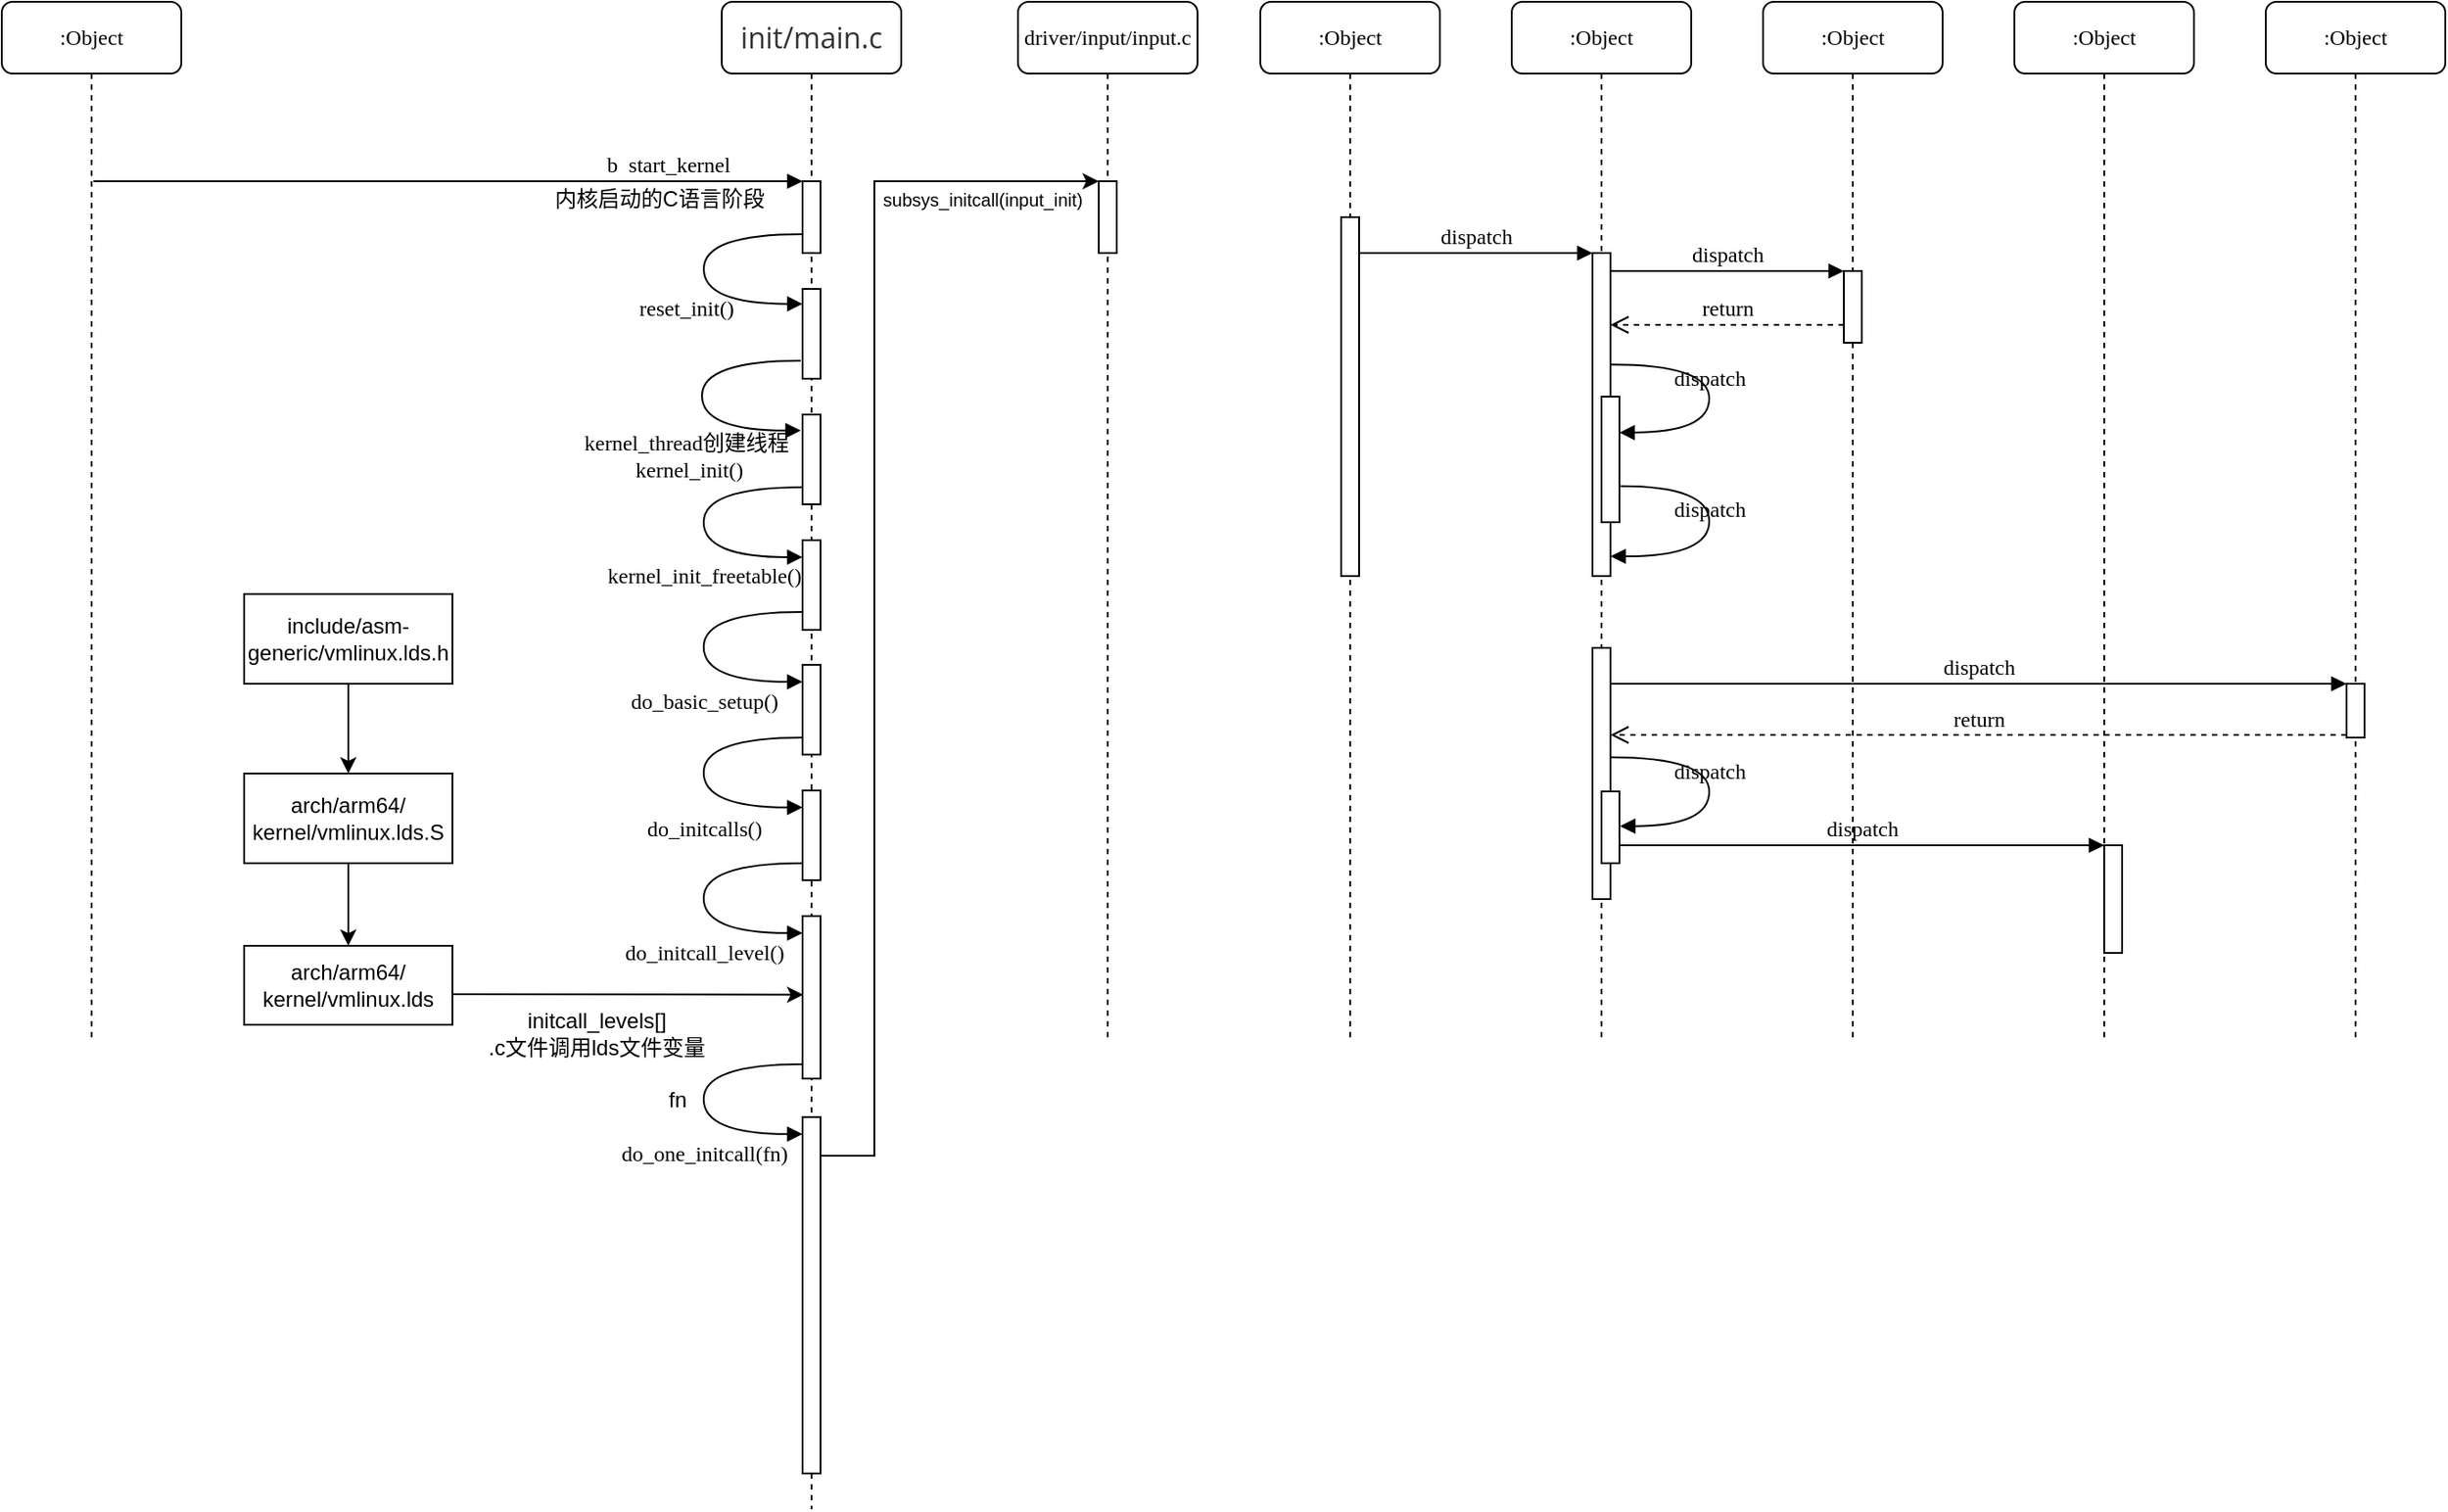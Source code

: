 <mxfile version="19.0.3" type="device" pages="2"><diagram name="内核启动" id="13e1069c-82ec-6db2-03f1-153e76fe0fe0"><mxGraphModel dx="1502" dy="635" grid="1" gridSize="10" guides="1" tooltips="1" connect="1" arrows="1" fold="1" page="0" pageScale="1" pageWidth="1100" pageHeight="850" background="none" math="0" shadow="0"><root><mxCell id="0"/><mxCell id="1" parent="0"/><mxCell id="7baba1c4bc27f4b0-2" value="driver/input/input.c" style="shape=umlLifeline;perimeter=lifelinePerimeter;whiteSpace=wrap;html=1;container=1;collapsible=0;recursiveResize=0;outlineConnect=0;rounded=1;shadow=0;comic=0;labelBackgroundColor=none;strokeWidth=1;fontFamily=Verdana;fontSize=12;align=center;" parent="1" vertex="1"><mxGeometry x="265" y="80" width="100" height="580" as="geometry"/></mxCell><mxCell id="bJNVIFhgwfr84exJfzy5-31" value="" style="html=1;points=[];perimeter=orthogonalPerimeter;rounded=0;shadow=0;comic=0;labelBackgroundColor=none;strokeWidth=1;fontFamily=Verdana;fontSize=12;align=center;" parent="7baba1c4bc27f4b0-2" vertex="1"><mxGeometry x="45" y="100" width="10" height="40" as="geometry"/></mxCell><mxCell id="7baba1c4bc27f4b0-3" value=":Object" style="shape=umlLifeline;perimeter=lifelinePerimeter;whiteSpace=wrap;html=1;container=1;collapsible=0;recursiveResize=0;outlineConnect=0;rounded=1;shadow=0;comic=0;labelBackgroundColor=none;strokeWidth=1;fontFamily=Verdana;fontSize=12;align=center;" parent="1" vertex="1"><mxGeometry x="400" y="80" width="100" height="580" as="geometry"/></mxCell><mxCell id="7baba1c4bc27f4b0-13" value="" style="html=1;points=[];perimeter=orthogonalPerimeter;rounded=0;shadow=0;comic=0;labelBackgroundColor=none;strokeWidth=1;fontFamily=Verdana;fontSize=12;align=center;" parent="7baba1c4bc27f4b0-3" vertex="1"><mxGeometry x="45" y="120" width="10" height="200" as="geometry"/></mxCell><mxCell id="7baba1c4bc27f4b0-4" value=":Object" style="shape=umlLifeline;perimeter=lifelinePerimeter;whiteSpace=wrap;html=1;container=1;collapsible=0;recursiveResize=0;outlineConnect=0;rounded=1;shadow=0;comic=0;labelBackgroundColor=none;strokeWidth=1;fontFamily=Verdana;fontSize=12;align=center;" parent="1" vertex="1"><mxGeometry x="540" y="80" width="100" height="580" as="geometry"/></mxCell><mxCell id="7baba1c4bc27f4b0-5" value=":Object" style="shape=umlLifeline;perimeter=lifelinePerimeter;whiteSpace=wrap;html=1;container=1;collapsible=0;recursiveResize=0;outlineConnect=0;rounded=1;shadow=0;comic=0;labelBackgroundColor=none;strokeWidth=1;fontFamily=Verdana;fontSize=12;align=center;" parent="1" vertex="1"><mxGeometry x="680" y="80" width="100" height="580" as="geometry"/></mxCell><mxCell id="7baba1c4bc27f4b0-6" value=":Object" style="shape=umlLifeline;perimeter=lifelinePerimeter;whiteSpace=wrap;html=1;container=1;collapsible=0;recursiveResize=0;outlineConnect=0;rounded=1;shadow=0;comic=0;labelBackgroundColor=none;strokeWidth=1;fontFamily=Verdana;fontSize=12;align=center;" parent="1" vertex="1"><mxGeometry x="820" y="80" width="100" height="580" as="geometry"/></mxCell><mxCell id="7baba1c4bc27f4b0-7" value=":Object" style="shape=umlLifeline;perimeter=lifelinePerimeter;whiteSpace=wrap;html=1;container=1;collapsible=0;recursiveResize=0;outlineConnect=0;rounded=1;shadow=0;comic=0;labelBackgroundColor=none;strokeWidth=1;fontFamily=Verdana;fontSize=12;align=center;" parent="1" vertex="1"><mxGeometry x="960" y="80" width="100" height="580" as="geometry"/></mxCell><mxCell id="7baba1c4bc27f4b0-8" value="&lt;span style=&quot;color: rgb(51, 51, 51); font-family: &amp;quot;Open Sans&amp;quot;, &amp;quot;Clear Sans&amp;quot;, &amp;quot;Helvetica Neue&amp;quot;, Helvetica, Arial, &amp;quot;Segoe UI Emoji&amp;quot;, sans-serif; font-size: 16px; orphans: 4; text-align: start; background-color: rgb(255, 255, 255);&quot;&gt;init/main.c&lt;/span&gt;" style="shape=umlLifeline;perimeter=lifelinePerimeter;whiteSpace=wrap;html=1;container=1;collapsible=0;recursiveResize=0;outlineConnect=0;rounded=1;shadow=0;comic=0;labelBackgroundColor=none;strokeWidth=1;fontFamily=Verdana;fontSize=12;align=center;" parent="1" vertex="1"><mxGeometry x="100" y="80" width="100" height="840" as="geometry"/></mxCell><mxCell id="7baba1c4bc27f4b0-9" value="" style="html=1;points=[];perimeter=orthogonalPerimeter;rounded=0;shadow=0;comic=0;labelBackgroundColor=none;strokeWidth=1;fontFamily=Verdana;fontSize=12;align=center;" parent="7baba1c4bc27f4b0-8" vertex="1"><mxGeometry x="45" y="100" width="10" height="40" as="geometry"/></mxCell><mxCell id="rkXHED0kFeI_t4l1x_Gv-2" value="" style="html=1;points=[];perimeter=orthogonalPerimeter;rounded=0;shadow=0;comic=0;labelBackgroundColor=none;strokeWidth=1;fontFamily=Verdana;fontSize=12;align=center;" parent="7baba1c4bc27f4b0-8" vertex="1"><mxGeometry x="45" y="160" width="10" height="50" as="geometry"/></mxCell><mxCell id="rkXHED0kFeI_t4l1x_Gv-3" value="reset_init()" style="html=1;verticalAlign=bottom;endArrow=block;labelBackgroundColor=none;fontFamily=Verdana;fontSize=12;elbow=vertical;edgeStyle=orthogonalEdgeStyle;curved=1;entryX=1;entryY=0.286;entryPerimeter=0;exitX=0;exitY=0.736;exitPerimeter=0;exitDx=0;exitDy=0;" parent="7baba1c4bc27f4b0-8" source="7baba1c4bc27f4b0-9" edge="1"><mxGeometry x="0.261" y="-15" relative="1" as="geometry"><mxPoint x="40.003" y="130.0" as="sourcePoint"/><mxPoint x="45.003" y="168.333" as="targetPoint"/><Array as="points"><mxPoint x="-10" y="129"/><mxPoint x="-10" y="168"/></Array><mxPoint x="-10" y="-3" as="offset"/></mxGeometry></mxCell><mxCell id="rkXHED0kFeI_t4l1x_Gv-4" value="" style="html=1;points=[];perimeter=orthogonalPerimeter;rounded=0;shadow=0;comic=0;labelBackgroundColor=none;strokeWidth=1;fontFamily=Verdana;fontSize=12;align=center;" parent="7baba1c4bc27f4b0-8" vertex="1"><mxGeometry x="45" y="230" width="10" height="50" as="geometry"/></mxCell><mxCell id="rkXHED0kFeI_t4l1x_Gv-5" value="kernel_thread创建线程&lt;br&gt;&amp;nbsp;kernel_init()" style="html=1;verticalAlign=bottom;endArrow=block;labelBackgroundColor=none;fontFamily=Verdana;fontSize=12;elbow=vertical;edgeStyle=orthogonalEdgeStyle;curved=1;entryX=1;entryY=0.286;entryPerimeter=0;exitX=0;exitY=0.736;exitPerimeter=0;exitDx=0;exitDy=0;" parent="7baba1c4bc27f4b0-8" edge="1"><mxGeometry x="0.261" y="-32" relative="1" as="geometry"><mxPoint x="44" y="200.01" as="sourcePoint"/><mxPoint x="44.003" y="238.903" as="targetPoint"/><Array as="points"><mxPoint x="-11" y="199.57"/><mxPoint x="-11" y="238.57"/></Array><mxPoint x="-9" y="-1" as="offset"/></mxGeometry></mxCell><mxCell id="bJNVIFhgwfr84exJfzy5-2" value="" style="html=1;points=[];perimeter=orthogonalPerimeter;rounded=0;shadow=0;comic=0;labelBackgroundColor=none;strokeWidth=1;fontFamily=Verdana;fontSize=12;align=center;" parent="7baba1c4bc27f4b0-8" vertex="1"><mxGeometry x="45" y="300" width="10" height="50" as="geometry"/></mxCell><mxCell id="bJNVIFhgwfr84exJfzy5-4" value="" style="html=1;points=[];perimeter=orthogonalPerimeter;rounded=0;shadow=0;comic=0;labelBackgroundColor=none;strokeWidth=1;fontFamily=Verdana;fontSize=12;align=center;" parent="7baba1c4bc27f4b0-8" vertex="1"><mxGeometry x="45" y="369.44" width="10" height="50" as="geometry"/></mxCell><mxCell id="bJNVIFhgwfr84exJfzy5-5" value="do_basic_setup()" style="html=1;verticalAlign=bottom;endArrow=block;labelBackgroundColor=none;fontFamily=Verdana;fontSize=12;elbow=vertical;edgeStyle=orthogonalEdgeStyle;curved=1;entryX=1;entryY=0.286;entryPerimeter=0;exitX=0;exitY=0.736;exitPerimeter=0;exitDx=0;exitDy=0;" parent="7baba1c4bc27f4b0-8" edge="1"><mxGeometry x="0.261" y="-20" relative="1" as="geometry"><mxPoint x="44.97" y="340.0" as="sourcePoint"/><mxPoint x="44.973" y="378.893" as="targetPoint"/><Array as="points"><mxPoint x="-10.03" y="339.56"/><mxPoint x="-10.03" y="378.56"/></Array><mxPoint as="offset"/></mxGeometry></mxCell><mxCell id="bJNVIFhgwfr84exJfzy5-6" value="" style="html=1;points=[];perimeter=orthogonalPerimeter;rounded=0;shadow=0;comic=0;labelBackgroundColor=none;strokeWidth=1;fontFamily=Verdana;fontSize=12;align=center;" parent="7baba1c4bc27f4b0-8" vertex="1"><mxGeometry x="45" y="439.44" width="10" height="50" as="geometry"/></mxCell><mxCell id="bJNVIFhgwfr84exJfzy5-7" value="do_initcalls()" style="html=1;verticalAlign=bottom;endArrow=block;labelBackgroundColor=none;fontFamily=Verdana;fontSize=12;elbow=vertical;edgeStyle=orthogonalEdgeStyle;curved=1;entryX=1;entryY=0.286;entryPerimeter=0;exitX=0;exitY=0.736;exitPerimeter=0;exitDx=0;exitDy=0;" parent="7baba1c4bc27f4b0-8" edge="1"><mxGeometry x="0.261" y="-21" relative="1" as="geometry"><mxPoint x="44.97" y="410.0" as="sourcePoint"/><mxPoint x="44.973" y="448.893" as="targetPoint"/><Array as="points"><mxPoint x="-10.03" y="409.56"/><mxPoint x="-10.03" y="448.56"/></Array><mxPoint as="offset"/></mxGeometry></mxCell><mxCell id="bJNVIFhgwfr84exJfzy5-8" value="" style="html=1;points=[];perimeter=orthogonalPerimeter;rounded=0;shadow=0;comic=0;labelBackgroundColor=none;strokeWidth=1;fontFamily=Verdana;fontSize=12;align=center;" parent="7baba1c4bc27f4b0-8" vertex="1"><mxGeometry x="45" y="509.44" width="10" height="90.56" as="geometry"/></mxCell><mxCell id="bJNVIFhgwfr84exJfzy5-9" value="do_initcall_level()" style="html=1;verticalAlign=bottom;endArrow=block;labelBackgroundColor=none;fontFamily=Verdana;fontSize=12;elbow=vertical;edgeStyle=orthogonalEdgeStyle;curved=1;entryX=1;entryY=0.286;entryPerimeter=0;exitX=0;exitY=0.736;exitPerimeter=0;exitDx=0;exitDy=0;" parent="7baba1c4bc27f4b0-8" edge="1"><mxGeometry x="0.261" y="-20" relative="1" as="geometry"><mxPoint x="44.97" y="480.0" as="sourcePoint"/><mxPoint x="44.973" y="518.893" as="targetPoint"/><Array as="points"><mxPoint x="-10.03" y="479.56"/><mxPoint x="-10.03" y="518.56"/></Array><mxPoint as="offset"/></mxGeometry></mxCell><mxCell id="bJNVIFhgwfr84exJfzy5-10" value="" style="html=1;points=[];perimeter=orthogonalPerimeter;rounded=0;shadow=0;comic=0;labelBackgroundColor=none;strokeWidth=1;fontFamily=Verdana;fontSize=12;align=center;" parent="7baba1c4bc27f4b0-8" vertex="1"><mxGeometry x="45" y="621.44" width="10" height="198.56" as="geometry"/></mxCell><mxCell id="bJNVIFhgwfr84exJfzy5-11" value="do_one_initcall(fn)" style="html=1;verticalAlign=bottom;endArrow=block;labelBackgroundColor=none;fontFamily=Verdana;fontSize=12;elbow=vertical;edgeStyle=orthogonalEdgeStyle;curved=1;entryX=1;entryY=0.286;entryPerimeter=0;exitX=0;exitY=0.736;exitPerimeter=0;exitDx=0;exitDy=0;" parent="7baba1c4bc27f4b0-8" edge="1"><mxGeometry x="0.261" y="-20" relative="1" as="geometry"><mxPoint x="44.97" y="592.0" as="sourcePoint"/><mxPoint x="44.973" y="630.893" as="targetPoint"/><Array as="points"><mxPoint x="-10.03" y="591.56"/><mxPoint x="-10.03" y="630.56"/></Array><mxPoint as="offset"/></mxGeometry></mxCell><mxCell id="bJNVIFhgwfr84exJfzy5-30" value="" style="endArrow=classic;html=1;rounded=0;" parent="7baba1c4bc27f4b0-8" edge="1"><mxGeometry width="50" height="50" relative="1" as="geometry"><mxPoint x="55" y="643" as="sourcePoint"/><mxPoint x="210" y="100" as="targetPoint"/><Array as="points"><mxPoint x="85" y="643"/><mxPoint x="85" y="100"/></Array></mxGeometry></mxCell><mxCell id="7baba1c4bc27f4b0-16" value="" style="html=1;points=[];perimeter=orthogonalPerimeter;rounded=0;shadow=0;comic=0;labelBackgroundColor=none;strokeWidth=1;fontFamily=Verdana;fontSize=12;align=center;" parent="1" vertex="1"><mxGeometry x="585" y="220" width="10" height="180" as="geometry"/></mxCell><mxCell id="7baba1c4bc27f4b0-17" value="dispatch" style="html=1;verticalAlign=bottom;endArrow=block;labelBackgroundColor=none;fontFamily=Verdana;fontSize=12;edgeStyle=elbowEdgeStyle;elbow=vertical;" parent="1" source="7baba1c4bc27f4b0-13" target="7baba1c4bc27f4b0-16" edge="1"><mxGeometry relative="1" as="geometry"><mxPoint x="510" y="220" as="sourcePoint"/><Array as="points"><mxPoint x="460" y="220"/></Array></mxGeometry></mxCell><mxCell id="7baba1c4bc27f4b0-19" value="" style="html=1;points=[];perimeter=orthogonalPerimeter;rounded=0;shadow=0;comic=0;labelBackgroundColor=none;strokeWidth=1;fontFamily=Verdana;fontSize=12;align=center;" parent="1" vertex="1"><mxGeometry x="725" y="230" width="10" height="40" as="geometry"/></mxCell><mxCell id="7baba1c4bc27f4b0-20" value="dispatch" style="html=1;verticalAlign=bottom;endArrow=block;entryX=0;entryY=0;labelBackgroundColor=none;fontFamily=Verdana;fontSize=12;edgeStyle=elbowEdgeStyle;elbow=vertical;" parent="1" source="7baba1c4bc27f4b0-16" target="7baba1c4bc27f4b0-19" edge="1"><mxGeometry relative="1" as="geometry"><mxPoint x="650" y="230" as="sourcePoint"/></mxGeometry></mxCell><mxCell id="7baba1c4bc27f4b0-21" value="return" style="html=1;verticalAlign=bottom;endArrow=open;dashed=1;endSize=8;labelBackgroundColor=none;fontFamily=Verdana;fontSize=12;edgeStyle=elbowEdgeStyle;elbow=vertical;" parent="1" source="7baba1c4bc27f4b0-19" target="7baba1c4bc27f4b0-16" edge="1"><mxGeometry relative="1" as="geometry"><mxPoint x="650" y="306" as="targetPoint"/><Array as="points"><mxPoint x="670" y="260"/><mxPoint x="700" y="260"/></Array></mxGeometry></mxCell><mxCell id="7baba1c4bc27f4b0-22" value="" style="html=1;points=[];perimeter=orthogonalPerimeter;rounded=0;shadow=0;comic=0;labelBackgroundColor=none;strokeWidth=1;fontFamily=Verdana;fontSize=12;align=center;" parent="1" vertex="1"><mxGeometry x="585" y="440" width="10" height="140" as="geometry"/></mxCell><mxCell id="7baba1c4bc27f4b0-25" value="" style="html=1;points=[];perimeter=orthogonalPerimeter;rounded=0;shadow=0;comic=0;labelBackgroundColor=none;strokeColor=#000000;strokeWidth=1;fillColor=#FFFFFF;fontFamily=Verdana;fontSize=12;fontColor=#000000;align=center;" parent="1" vertex="1"><mxGeometry x="1005" y="460" width="10" height="30" as="geometry"/></mxCell><mxCell id="7baba1c4bc27f4b0-26" value="dispatch" style="html=1;verticalAlign=bottom;endArrow=block;entryX=0;entryY=0;labelBackgroundColor=none;fontFamily=Verdana;fontSize=12;" parent="1" source="7baba1c4bc27f4b0-22" target="7baba1c4bc27f4b0-25" edge="1"><mxGeometry relative="1" as="geometry"><mxPoint x="930" y="340" as="sourcePoint"/></mxGeometry></mxCell><mxCell id="7baba1c4bc27f4b0-27" value="return" style="html=1;verticalAlign=bottom;endArrow=open;dashed=1;endSize=8;exitX=0;exitY=0.95;labelBackgroundColor=none;fontFamily=Verdana;fontSize=12;" parent="1" source="7baba1c4bc27f4b0-25" target="7baba1c4bc27f4b0-22" edge="1"><mxGeometry relative="1" as="geometry"><mxPoint x="930" y="416" as="targetPoint"/></mxGeometry></mxCell><mxCell id="7baba1c4bc27f4b0-28" value="" style="html=1;points=[];perimeter=orthogonalPerimeter;rounded=0;shadow=0;comic=0;labelBackgroundColor=none;strokeWidth=1;fontFamily=Verdana;fontSize=12;align=center;" parent="1" vertex="1"><mxGeometry x="870" y="550" width="10" height="60" as="geometry"/></mxCell><mxCell id="7baba1c4bc27f4b0-29" value="dispatch" style="html=1;verticalAlign=bottom;endArrow=block;entryX=0;entryY=0;labelBackgroundColor=none;fontFamily=Verdana;fontSize=12;edgeStyle=elbowEdgeStyle;elbow=vertical;" parent="1" source="7baba1c4bc27f4b0-37" target="7baba1c4bc27f4b0-28" edge="1"><mxGeometry relative="1" as="geometry"><mxPoint x="800" y="550" as="sourcePoint"/></mxGeometry></mxCell><mxCell id="7baba1c4bc27f4b0-34" value="" style="html=1;points=[];perimeter=orthogonalPerimeter;rounded=0;shadow=0;comic=0;labelBackgroundColor=none;strokeWidth=1;fontFamily=Verdana;fontSize=12;align=center;" parent="1" vertex="1"><mxGeometry x="590" y="300" width="10" height="70" as="geometry"/></mxCell><mxCell id="7baba1c4bc27f4b0-35" value="dispatch" style="html=1;verticalAlign=bottom;endArrow=block;labelBackgroundColor=none;fontFamily=Verdana;fontSize=12;elbow=vertical;edgeStyle=orthogonalEdgeStyle;curved=1;entryX=1;entryY=0.286;entryPerimeter=0;exitX=1.038;exitY=0.345;exitPerimeter=0;" parent="1" source="7baba1c4bc27f4b0-16" target="7baba1c4bc27f4b0-34" edge="1"><mxGeometry relative="1" as="geometry"><mxPoint x="465" y="230" as="sourcePoint"/><mxPoint x="595" y="230" as="targetPoint"/><Array as="points"><mxPoint x="650" y="282"/><mxPoint x="650" y="320"/></Array></mxGeometry></mxCell><mxCell id="7baba1c4bc27f4b0-36" value="dispatch" style="html=1;verticalAlign=bottom;endArrow=block;labelBackgroundColor=none;fontFamily=Verdana;fontSize=12;elbow=vertical;edgeStyle=orthogonalEdgeStyle;curved=1;exitX=1.066;exitY=0.713;exitPerimeter=0;" parent="1" source="7baba1c4bc27f4b0-34" edge="1"><mxGeometry relative="1" as="geometry"><mxPoint x="610.333" y="350" as="sourcePoint"/><mxPoint x="595" y="389" as="targetPoint"/><Array as="points"><mxPoint x="650" y="350"/><mxPoint x="650" y="389"/></Array></mxGeometry></mxCell><mxCell id="7baba1c4bc27f4b0-37" value="" style="html=1;points=[];perimeter=orthogonalPerimeter;rounded=0;shadow=0;comic=0;labelBackgroundColor=none;strokeWidth=1;fontFamily=Verdana;fontSize=12;align=center;" parent="1" vertex="1"><mxGeometry x="590" y="520" width="10" height="40" as="geometry"/></mxCell><mxCell id="7baba1c4bc27f4b0-39" value="dispatch" style="html=1;verticalAlign=bottom;endArrow=block;labelBackgroundColor=none;fontFamily=Verdana;fontSize=12;elbow=vertical;edgeStyle=orthogonalEdgeStyle;curved=1;entryX=1;entryY=0.286;entryPerimeter=0;exitX=1.038;exitY=0.345;exitPerimeter=0;" parent="1" edge="1"><mxGeometry relative="1" as="geometry"><mxPoint x="595.333" y="501" as="sourcePoint"/><mxPoint x="600.333" y="539.333" as="targetPoint"/><Array as="points"><mxPoint x="650" y="501"/><mxPoint x="650" y="539"/></Array></mxGeometry></mxCell><mxCell id="rkXHED0kFeI_t4l1x_Gv-1" value="b&amp;nbsp; start_kernel" style="html=1;verticalAlign=bottom;endArrow=block;entryX=0;entryY=0;labelBackgroundColor=none;fontFamily=Verdana;fontSize=12;edgeStyle=elbowEdgeStyle;elbow=vertical;" parent="1" edge="1"><mxGeometry x="0.62" relative="1" as="geometry"><mxPoint x="-250" y="180" as="sourcePoint"/><mxPoint x="145" y="180" as="targetPoint"/><mxPoint as="offset"/></mxGeometry></mxCell><mxCell id="bJNVIFhgwfr84exJfzy5-3" value="kernel_init_freetable()" style="html=1;verticalAlign=bottom;endArrow=block;labelBackgroundColor=none;fontFamily=Verdana;fontSize=12;elbow=vertical;edgeStyle=orthogonalEdgeStyle;curved=1;entryX=1;entryY=0.286;entryPerimeter=0;exitX=0;exitY=0.736;exitPerimeter=0;exitDx=0;exitDy=0;" parent="1" edge="1"><mxGeometry x="0.261" y="-20" relative="1" as="geometry"><mxPoint x="144.97" y="350.56" as="sourcePoint"/><mxPoint x="144.973" y="389.453" as="targetPoint"/><Array as="points"><mxPoint x="89.97" y="350.12"/><mxPoint x="89.97" y="389.12"/></Array><mxPoint as="offset"/></mxGeometry></mxCell><mxCell id="bJNVIFhgwfr84exJfzy5-12" value="arch/arm64/&lt;br&gt;kernel/vmlinux.lds" style="rounded=0;whiteSpace=wrap;html=1;" parent="1" vertex="1"><mxGeometry x="-166" y="606" width="116" height="44" as="geometry"/></mxCell><mxCell id="bJNVIFhgwfr84exJfzy5-13" value="arch/arm64/&lt;br&gt;kernel/vmlinux.lds.S" style="whiteSpace=wrap;html=1;" parent="1" vertex="1"><mxGeometry x="-166" y="510" width="116" height="50" as="geometry"/></mxCell><mxCell id="bJNVIFhgwfr84exJfzy5-17" value="include/asm-generic/vmlinux.lds.h" style="whiteSpace=wrap;html=1;" parent="1" vertex="1"><mxGeometry x="-166" y="410" width="116" height="50" as="geometry"/></mxCell><mxCell id="bJNVIFhgwfr84exJfzy5-18" value="" style="endArrow=classic;html=1;rounded=0;exitX=0.5;exitY=1;exitDx=0;exitDy=0;" parent="1" source="bJNVIFhgwfr84exJfzy5-17" target="bJNVIFhgwfr84exJfzy5-13" edge="1"><mxGeometry width="50" height="50" relative="1" as="geometry"><mxPoint x="-26" y="560" as="sourcePoint"/><mxPoint x="-26" y="600" as="targetPoint"/></mxGeometry></mxCell><mxCell id="bJNVIFhgwfr84exJfzy5-20" value="" style="endArrow=classic;html=1;rounded=0;exitX=0.5;exitY=1;exitDx=0;exitDy=0;entryX=0.5;entryY=0;entryDx=0;entryDy=0;" parent="1" source="bJNVIFhgwfr84exJfzy5-13" target="bJNVIFhgwfr84exJfzy5-12" edge="1"><mxGeometry width="50" height="50" relative="1" as="geometry"><mxPoint x="-127" y="566" as="sourcePoint"/><mxPoint x="-127" y="606" as="targetPoint"/></mxGeometry></mxCell><mxCell id="bJNVIFhgwfr84exJfzy5-21" value="fn" style="text;html=1;align=center;verticalAlign=middle;resizable=0;points=[];autosize=1;strokeColor=none;fillColor=none;" parent="1" vertex="1"><mxGeometry x="60" y="682" width="30" height="20" as="geometry"/></mxCell><mxCell id="bJNVIFhgwfr84exJfzy5-22" value="" style="endArrow=classic;html=1;rounded=0;entryX=0.038;entryY=0.484;entryDx=0;entryDy=0;entryPerimeter=0;" parent="1" target="bJNVIFhgwfr84exJfzy5-8" edge="1"><mxGeometry width="50" height="50" relative="1" as="geometry"><mxPoint x="-50" y="633" as="sourcePoint"/><mxPoint x="140" y="633" as="targetPoint"/></mxGeometry></mxCell><mxCell id="bJNVIFhgwfr84exJfzy5-24" value="initcall_levels[]&lt;br&gt;.c文件调用lds文件变量" style="text;html=1;align=center;verticalAlign=middle;resizable=0;points=[];autosize=1;strokeColor=none;fillColor=none;" parent="1" vertex="1"><mxGeometry x="-40" y="640" width="140" height="30" as="geometry"/></mxCell><mxCell id="bJNVIFhgwfr84exJfzy5-27" value="内核启动的C语言阶段" style="text;html=1;align=center;verticalAlign=middle;resizable=0;points=[];autosize=1;strokeColor=none;fillColor=none;" parent="1" vertex="1"><mxGeometry y="180" width="130" height="20" as="geometry"/></mxCell><mxCell id="bJNVIFhgwfr84exJfzy5-29" value=":Object" style="shape=umlLifeline;perimeter=lifelinePerimeter;whiteSpace=wrap;html=1;container=1;collapsible=0;recursiveResize=0;outlineConnect=0;rounded=1;shadow=0;comic=0;labelBackgroundColor=none;strokeWidth=1;fontFamily=Verdana;fontSize=12;align=center;" parent="1" vertex="1"><mxGeometry x="-301" y="80" width="100" height="580" as="geometry"/></mxCell><mxCell id="bJNVIFhgwfr84exJfzy5-32" value="&lt;font style=&quot;font-size: 10px;&quot;&gt;subsys_initcall(input_init)&lt;/font&gt;" style="text;html=1;align=center;verticalAlign=middle;resizable=0;points=[];autosize=1;strokeColor=none;fillColor=none;" parent="1" vertex="1"><mxGeometry x="180" y="180" width="130" height="20" as="geometry"/></mxCell></root></mxGraphModel></diagram><diagram id="CnvqOEjP0ZBFmMocd8yL" name="第 2 页"><mxGraphModel dx="1231" dy="755" grid="1" gridSize="10" guides="1" tooltips="1" connect="1" arrows="1" fold="1" page="0" pageScale="1" pageWidth="827" pageHeight="1169" math="0" shadow="0"><root><mxCell id="0"/><mxCell id="1" parent="0"/><mxCell id="ZQ58sr0e3sUbERaWF9wM-36" value="" style="rounded=0;whiteSpace=wrap;html=1;" vertex="1" parent="1"><mxGeometry x="80" y="-10" width="310" height="110" as="geometry"/></mxCell><mxCell id="ZQ58sr0e3sUbERaWF9wM-1" value="xxx_initcall()" style="swimlane;fontStyle=0;childLayout=stackLayout;horizontal=1;startSize=30;horizontalStack=0;resizeParent=1;resizeParentMax=0;resizeLast=0;collapsible=1;marginBottom=0;" vertex="1" parent="1"><mxGeometry x="90" width="140" height="60" as="geometry"/></mxCell><mxCell id="ZQ58sr0e3sUbERaWF9wM-2" value="include/linux/init.h" style="text;strokeColor=none;fillColor=none;align=left;verticalAlign=middle;spacingLeft=4;spacingRight=4;overflow=hidden;points=[[0,0.5],[1,0.5]];portConstraint=eastwest;rotatable=0;" vertex="1" parent="ZQ58sr0e3sUbERaWF9wM-1"><mxGeometry y="30" width="140" height="30" as="geometry"/></mxCell><mxCell id="ZQ58sr0e3sUbERaWF9wM-28" value="kernel" style="swimlane;fontStyle=0;childLayout=stackLayout;horizontal=1;startSize=30;horizontalStack=0;resizeParent=1;resizeParentMax=0;resizeLast=0;collapsible=1;marginBottom=0;" vertex="1" parent="1"><mxGeometry x="-190" y="100" width="140" height="120" as="geometry"/></mxCell><mxCell id="ZQ58sr0e3sUbERaWF9wM-29" value="initcall机制、lds机制" style="text;strokeColor=none;fillColor=none;align=left;verticalAlign=middle;spacingLeft=4;spacingRight=4;overflow=hidden;points=[[0,0.5],[1,0.5]];portConstraint=eastwest;rotatable=0;" vertex="1" parent="ZQ58sr0e3sUbERaWF9wM-28"><mxGeometry y="30" width="140" height="30" as="geometry"/></mxCell><mxCell id="ZQ58sr0e3sUbERaWF9wM-30" value="input机制" style="text;strokeColor=none;fillColor=none;align=left;verticalAlign=middle;spacingLeft=4;spacingRight=4;overflow=hidden;points=[[0,0.5],[1,0.5]];portConstraint=eastwest;rotatable=0;" vertex="1" parent="ZQ58sr0e3sUbERaWF9wM-28"><mxGeometry y="60" width="140" height="30" as="geometry"/></mxCell><mxCell id="ZQ58sr0e3sUbERaWF9wM-31" value="Item 3" style="text;strokeColor=none;fillColor=none;align=left;verticalAlign=middle;spacingLeft=4;spacingRight=4;overflow=hidden;points=[[0,0.5],[1,0.5]];portConstraint=eastwest;rotatable=0;" vertex="1" parent="ZQ58sr0e3sUbERaWF9wM-28"><mxGeometry y="90" width="140" height="30" as="geometry"/></mxCell><mxCell id="ZQ58sr0e3sUbERaWF9wM-13" value="module_init()" style="swimlane;fontStyle=0;childLayout=stackLayout;horizontal=1;startSize=30;horizontalStack=0;resizeParent=1;resizeParentMax=0;resizeLast=0;collapsible=1;marginBottom=0;" vertex="1" parent="1"><mxGeometry x="240" width="140" height="90" as="geometry"/></mxCell><mxCell id="ZQ58sr0e3sUbERaWF9wM-14" value="include/linux/module.h" style="text;strokeColor=none;fillColor=none;align=left;verticalAlign=middle;spacingLeft=4;spacingRight=4;overflow=hidden;points=[[0,0.5],[1,0.5]];portConstraint=eastwest;rotatable=0;" vertex="1" parent="ZQ58sr0e3sUbERaWF9wM-13"><mxGeometry y="30" width="140" height="30" as="geometry"/></mxCell><mxCell id="ZQ58sr0e3sUbERaWF9wM-20" value="module_init是&#10;device_initcall 6" style="text;strokeColor=none;fillColor=none;align=left;verticalAlign=middle;spacingLeft=4;spacingRight=4;overflow=hidden;points=[[0,0.5],[1,0.5]];portConstraint=eastwest;rotatable=0;" vertex="1" parent="ZQ58sr0e3sUbERaWF9wM-13"><mxGeometry y="60" width="140" height="30" as="geometry"/></mxCell><mxCell id="ZQ58sr0e3sUbERaWF9wM-33" value="" style="endArrow=classic;html=1;rounded=0;entryX=0;entryY=0.455;entryDx=0;entryDy=0;entryPerimeter=0;" edge="1" parent="1" target="ZQ58sr0e3sUbERaWF9wM-36"><mxGeometry width="50" height="50" relative="1" as="geometry"><mxPoint x="-50" y="145" as="sourcePoint"/><mxPoint x="70" y="145" as="targetPoint"/><Array as="points"><mxPoint x="40" y="145"/><mxPoint x="40" y="40"/></Array></mxGeometry></mxCell><mxCell id="ZQ58sr0e3sUbERaWF9wM-37" value="" style="rounded=0;whiteSpace=wrap;html=1;" vertex="1" parent="1"><mxGeometry x="80" y="130" width="310" height="190" as="geometry"/></mxCell><mxCell id="ZQ58sr0e3sUbERaWF9wM-38" value="核心层" style="swimlane;fontStyle=0;childLayout=stackLayout;horizontal=1;startSize=30;horizontalStack=0;resizeParent=1;resizeParentMax=0;resizeLast=0;collapsible=1;marginBottom=0;" vertex="1" parent="1"><mxGeometry x="90" y="140" width="140" height="90" as="geometry"/></mxCell><mxCell id="ZQ58sr0e3sUbERaWF9wM-39" value="input.c" style="text;strokeColor=none;fillColor=none;align=left;verticalAlign=middle;spacingLeft=4;spacingRight=4;overflow=hidden;points=[[0,0.5],[1,0.5]];portConstraint=eastwest;rotatable=0;" vertex="1" parent="ZQ58sr0e3sUbERaWF9wM-38"><mxGeometry y="30" width="140" height="30" as="geometry"/></mxCell><mxCell id="ZQ58sr0e3sUbERaWF9wM-44" value="设备号：&#10;include/uapi/linux/major.h" style="text;strokeColor=none;fillColor=none;align=left;verticalAlign=middle;spacingLeft=4;spacingRight=4;overflow=hidden;points=[[0,0.5],[1,0.5]];portConstraint=eastwest;rotatable=0;" vertex="1" parent="ZQ58sr0e3sUbERaWF9wM-38"><mxGeometry y="60" width="140" height="30" as="geometry"/></mxCell><mxCell id="ZQ58sr0e3sUbERaWF9wM-43" value="" style="endArrow=classic;html=1;rounded=0;exitX=1;exitY=0.5;exitDx=0;exitDy=0;entryX=0;entryY=0.232;entryDx=0;entryDy=0;entryPerimeter=0;" edge="1" parent="1" source="ZQ58sr0e3sUbERaWF9wM-30" target="ZQ58sr0e3sUbERaWF9wM-37"><mxGeometry width="50" height="50" relative="1" as="geometry"><mxPoint x="-30" y="200" as="sourcePoint"/><mxPoint x="20" y="150" as="targetPoint"/></mxGeometry></mxCell><mxCell id="ZQ58sr0e3sUbERaWF9wM-45" value="模块设计思路：分层&lt;br&gt;共性 特性" style="text;html=1;align=center;verticalAlign=middle;resizable=0;points=[];autosize=1;strokeColor=none;fillColor=none;" vertex="1" parent="1"><mxGeometry x="210" y="135" width="120" height="30" as="geometry"/></mxCell></root></mxGraphModel></diagram></mxfile>